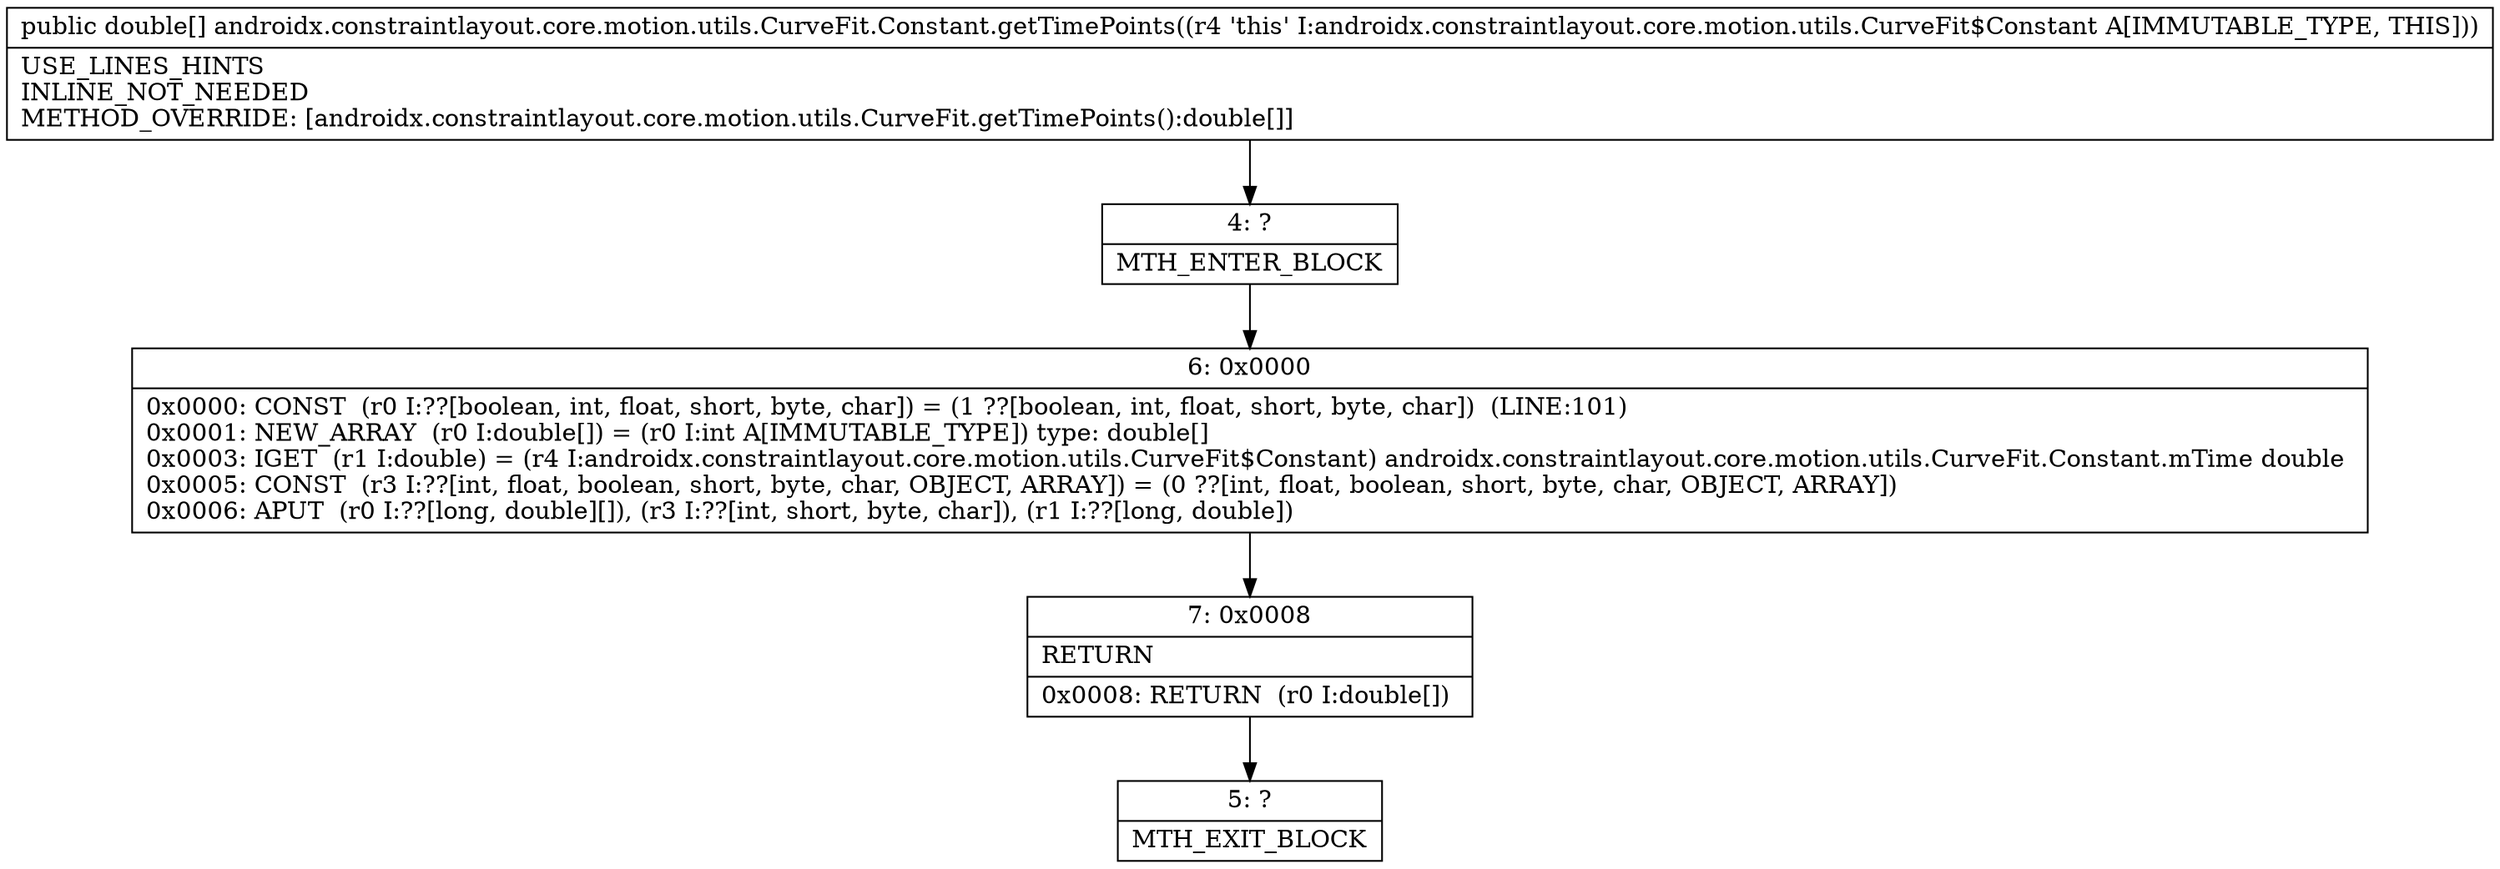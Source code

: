 digraph "CFG forandroidx.constraintlayout.core.motion.utils.CurveFit.Constant.getTimePoints()[D" {
Node_4 [shape=record,label="{4\:\ ?|MTH_ENTER_BLOCK\l}"];
Node_6 [shape=record,label="{6\:\ 0x0000|0x0000: CONST  (r0 I:??[boolean, int, float, short, byte, char]) = (1 ??[boolean, int, float, short, byte, char])  (LINE:101)\l0x0001: NEW_ARRAY  (r0 I:double[]) = (r0 I:int A[IMMUTABLE_TYPE]) type: double[] \l0x0003: IGET  (r1 I:double) = (r4 I:androidx.constraintlayout.core.motion.utils.CurveFit$Constant) androidx.constraintlayout.core.motion.utils.CurveFit.Constant.mTime double \l0x0005: CONST  (r3 I:??[int, float, boolean, short, byte, char, OBJECT, ARRAY]) = (0 ??[int, float, boolean, short, byte, char, OBJECT, ARRAY]) \l0x0006: APUT  (r0 I:??[long, double][]), (r3 I:??[int, short, byte, char]), (r1 I:??[long, double]) \l}"];
Node_7 [shape=record,label="{7\:\ 0x0008|RETURN\l|0x0008: RETURN  (r0 I:double[]) \l}"];
Node_5 [shape=record,label="{5\:\ ?|MTH_EXIT_BLOCK\l}"];
MethodNode[shape=record,label="{public double[] androidx.constraintlayout.core.motion.utils.CurveFit.Constant.getTimePoints((r4 'this' I:androidx.constraintlayout.core.motion.utils.CurveFit$Constant A[IMMUTABLE_TYPE, THIS]))  | USE_LINES_HINTS\lINLINE_NOT_NEEDED\lMETHOD_OVERRIDE: [androidx.constraintlayout.core.motion.utils.CurveFit.getTimePoints():double[]]\l}"];
MethodNode -> Node_4;Node_4 -> Node_6;
Node_6 -> Node_7;
Node_7 -> Node_5;
}


